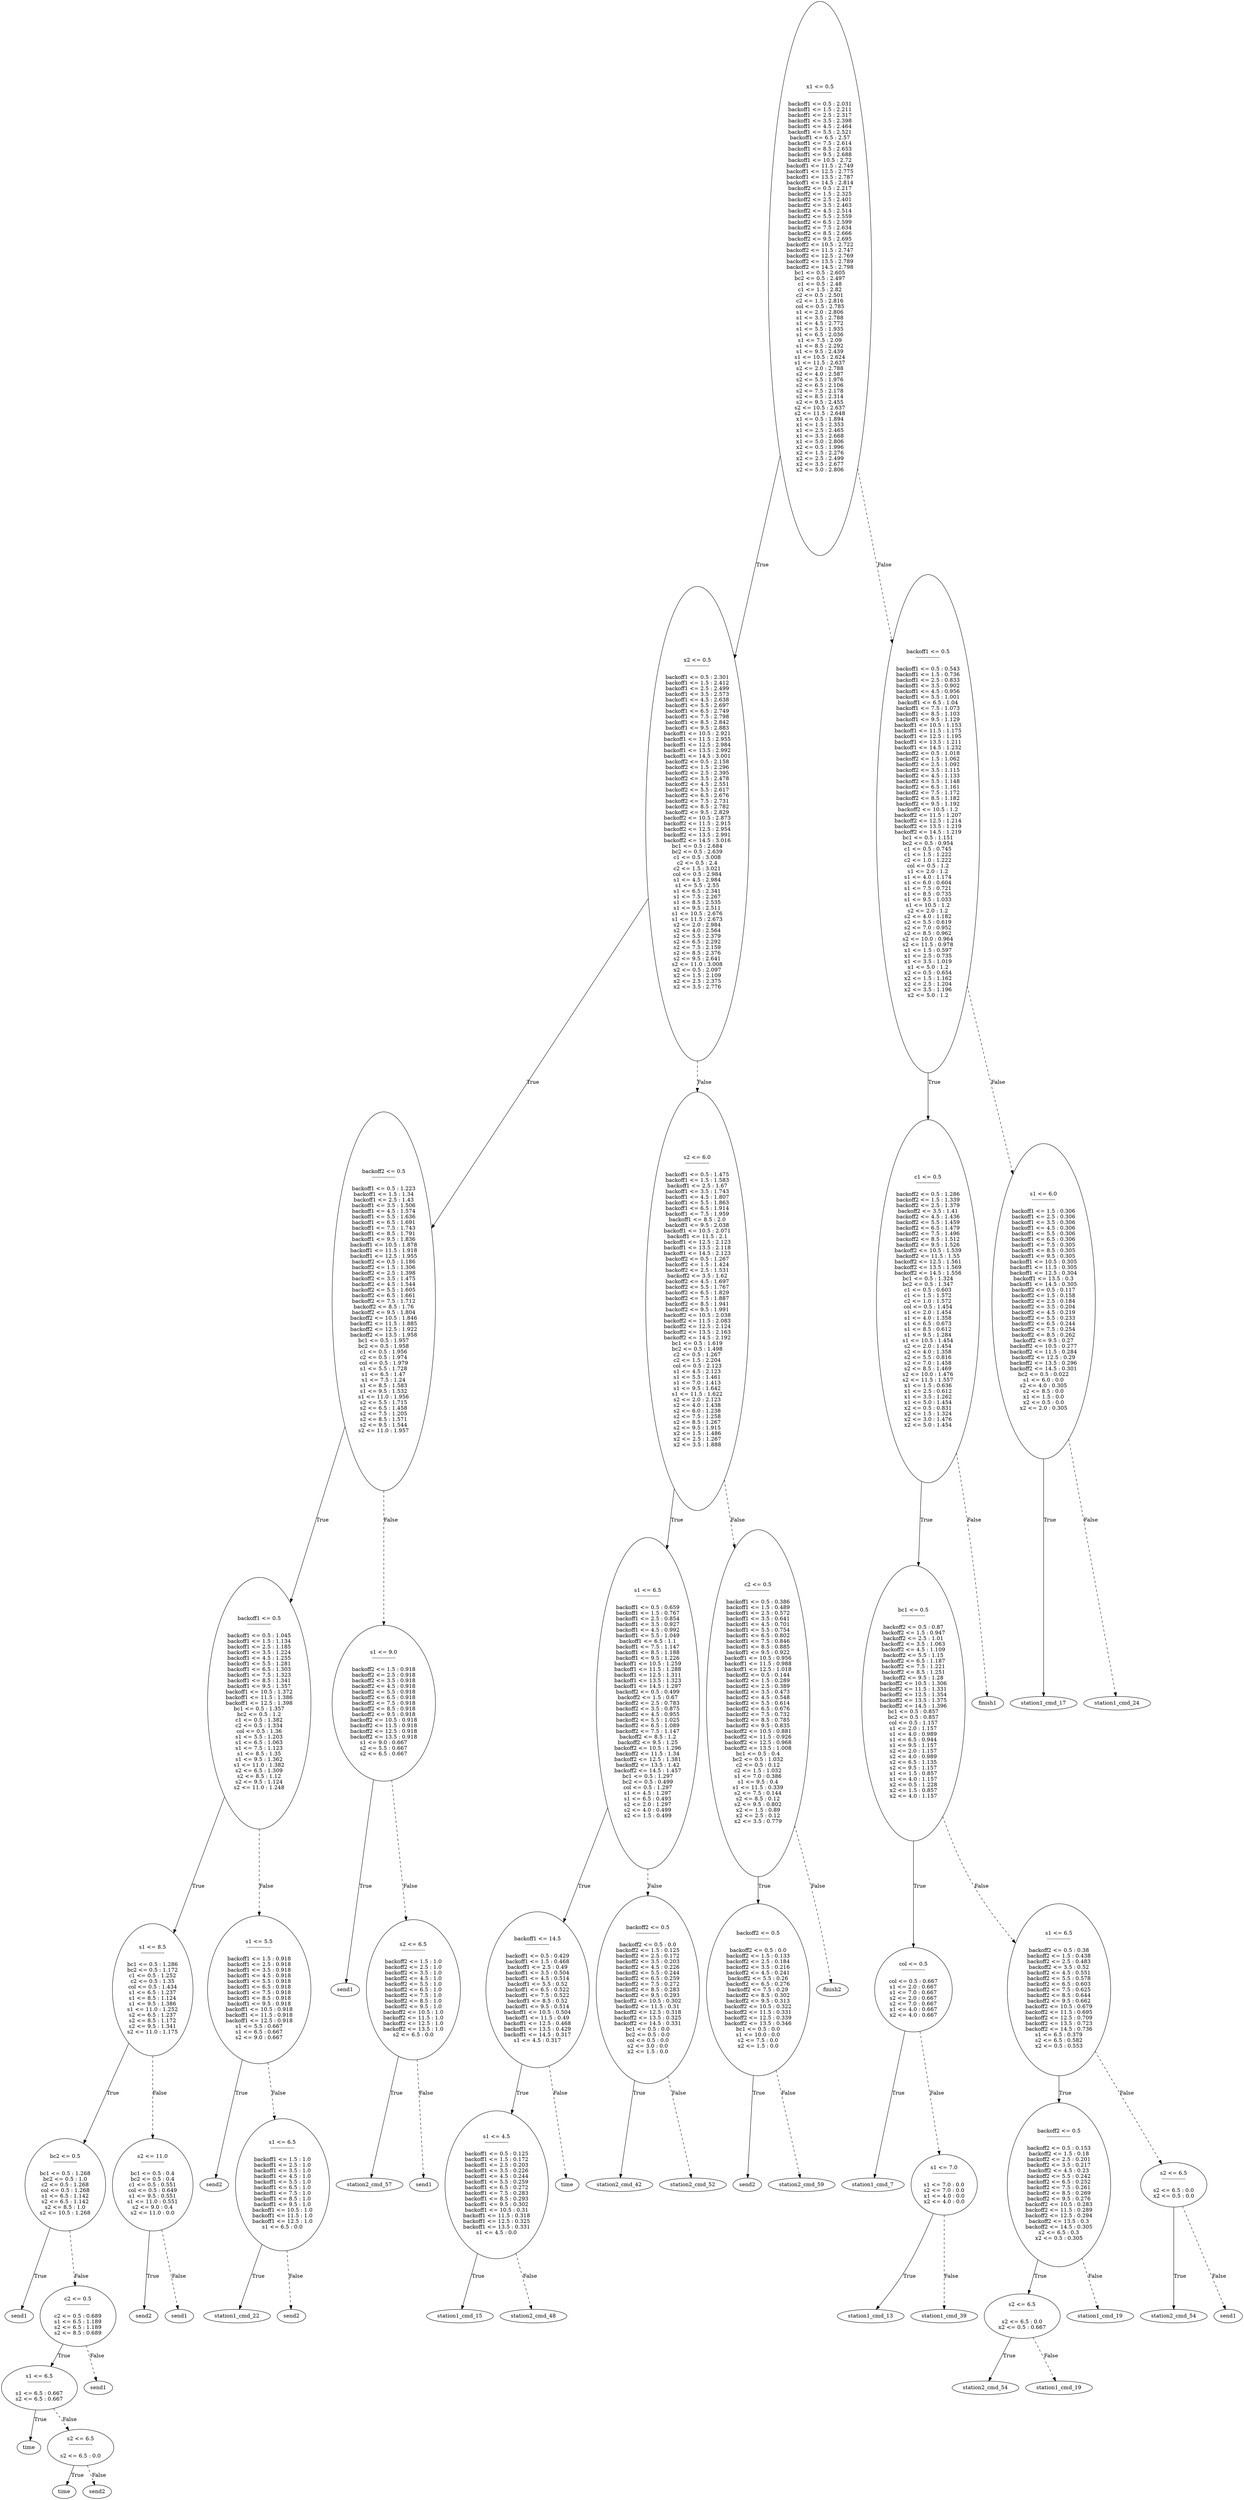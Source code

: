 digraph {
0 [label="x1 <= 0.5
--------------

backoff1 <= 0.5 : 2.031
backoff1 <= 1.5 : 2.211
backoff1 <= 2.5 : 2.317
backoff1 <= 3.5 : 2.398
backoff1 <= 4.5 : 2.464
backoff1 <= 5.5 : 2.521
backoff1 <= 6.5 : 2.57
backoff1 <= 7.5 : 2.614
backoff1 <= 8.5 : 2.653
backoff1 <= 9.5 : 2.688
backoff1 <= 10.5 : 2.72
backoff1 <= 11.5 : 2.749
backoff1 <= 12.5 : 2.775
backoff1 <= 13.5 : 2.787
backoff1 <= 14.5 : 2.814
backoff2 <= 0.5 : 2.217
backoff2 <= 1.5 : 2.325
backoff2 <= 2.5 : 2.401
backoff2 <= 3.5 : 2.463
backoff2 <= 4.5 : 2.514
backoff2 <= 5.5 : 2.559
backoff2 <= 6.5 : 2.599
backoff2 <= 7.5 : 2.634
backoff2 <= 8.5 : 2.666
backoff2 <= 9.5 : 2.695
backoff2 <= 10.5 : 2.722
backoff2 <= 11.5 : 2.747
backoff2 <= 12.5 : 2.769
backoff2 <= 13.5 : 2.789
backoff2 <= 14.5 : 2.798
bc1 <= 0.5 : 2.605
bc2 <= 0.5 : 2.497
c1 <= 0.5 : 2.48
c1 <= 1.5 : 2.82
c2 <= 0.5 : 2.501
c2 <= 1.5 : 2.816
col <= 0.5 : 2.785
s1 <= 2.0 : 2.806
s1 <= 3.5 : 2.788
s1 <= 4.5 : 2.772
s1 <= 5.5 : 1.935
s1 <= 6.5 : 2.036
s1 <= 7.5 : 2.09
s1 <= 8.5 : 2.292
s1 <= 9.5 : 2.439
s1 <= 10.5 : 2.624
s1 <= 11.5 : 2.637
s2 <= 2.0 : 2.788
s2 <= 4.0 : 2.587
s2 <= 5.5 : 1.976
s2 <= 6.5 : 2.106
s2 <= 7.5 : 2.178
s2 <= 8.5 : 2.314
s2 <= 9.5 : 2.455
s2 <= 10.5 : 2.637
s2 <= 11.5 : 2.648
x1 <= 0.5 : 1.894
x1 <= 1.5 : 2.353
x1 <= 2.5 : 2.465
x1 <= 3.5 : 2.668
x1 <= 5.0 : 2.806
x2 <= 0.5 : 1.996
x2 <= 1.5 : 2.276
x2 <= 2.5 : 2.499
x2 <= 3.5 : 2.677
x2 <= 5.0 : 2.806"];
1 [label="x2 <= 0.5
--------------

backoff1 <= 0.5 : 2.301
backoff1 <= 1.5 : 2.412
backoff1 <= 2.5 : 2.499
backoff1 <= 3.5 : 2.573
backoff1 <= 4.5 : 2.638
backoff1 <= 5.5 : 2.697
backoff1 <= 6.5 : 2.749
backoff1 <= 7.5 : 2.798
backoff1 <= 8.5 : 2.842
backoff1 <= 9.5 : 2.883
backoff1 <= 10.5 : 2.921
backoff1 <= 11.5 : 2.955
backoff1 <= 12.5 : 2.984
backoff1 <= 13.5 : 2.992
backoff1 <= 14.5 : 3.001
backoff2 <= 0.5 : 2.158
backoff2 <= 1.5 : 2.296
backoff2 <= 2.5 : 2.395
backoff2 <= 3.5 : 2.478
backoff2 <= 4.5 : 2.551
backoff2 <= 5.5 : 2.617
backoff2 <= 6.5 : 2.676
backoff2 <= 7.5 : 2.731
backoff2 <= 8.5 : 2.782
backoff2 <= 9.5 : 2.829
backoff2 <= 10.5 : 2.873
backoff2 <= 11.5 : 2.915
backoff2 <= 12.5 : 2.954
backoff2 <= 13.5 : 2.991
backoff2 <= 14.5 : 3.016
bc1 <= 0.5 : 2.684
bc2 <= 0.5 : 2.639
c1 <= 0.5 : 3.008
c2 <= 0.5 : 2.4
c2 <= 1.5 : 3.021
col <= 0.5 : 2.984
s1 <= 4.5 : 2.984
s1 <= 5.5 : 2.55
s1 <= 6.5 : 2.341
s1 <= 7.5 : 2.267
s1 <= 8.5 : 2.535
s1 <= 9.5 : 2.511
s1 <= 10.5 : 2.676
s1 <= 11.5 : 2.673
s2 <= 2.0 : 2.984
s2 <= 4.0 : 2.564
s2 <= 5.5 : 2.379
s2 <= 6.5 : 2.292
s2 <= 7.5 : 2.159
s2 <= 8.5 : 2.376
s2 <= 9.5 : 2.641
s2 <= 11.0 : 3.008
x2 <= 0.5 : 2.097
x2 <= 1.5 : 2.109
x2 <= 2.5 : 2.375
x2 <= 3.5 : 2.776"];
2 [label="backoff2 <= 0.5
--------------

backoff1 <= 0.5 : 1.223
backoff1 <= 1.5 : 1.34
backoff1 <= 2.5 : 1.43
backoff1 <= 3.5 : 1.506
backoff1 <= 4.5 : 1.574
backoff1 <= 5.5 : 1.636
backoff1 <= 6.5 : 1.691
backoff1 <= 7.5 : 1.743
backoff1 <= 8.5 : 1.791
backoff1 <= 9.5 : 1.836
backoff1 <= 10.5 : 1.878
backoff1 <= 11.5 : 1.918
backoff1 <= 12.5 : 1.955
backoff2 <= 0.5 : 1.186
backoff2 <= 1.5 : 1.306
backoff2 <= 2.5 : 1.398
backoff2 <= 3.5 : 1.475
backoff2 <= 4.5 : 1.544
backoff2 <= 5.5 : 1.605
backoff2 <= 6.5 : 1.661
backoff2 <= 7.5 : 1.712
backoff2 <= 8.5 : 1.76
backoff2 <= 9.5 : 1.804
backoff2 <= 10.5 : 1.846
backoff2 <= 11.5 : 1.885
backoff2 <= 12.5 : 1.922
backoff2 <= 13.5 : 1.958
bc1 <= 0.5 : 1.957
bc2 <= 0.5 : 1.958
c1 <= 0.5 : 1.956
c2 <= 0.5 : 1.974
col <= 0.5 : 1.979
s1 <= 5.5 : 1.728
s1 <= 6.5 : 1.47
s1 <= 7.5 : 1.24
s1 <= 8.5 : 1.583
s1 <= 9.5 : 1.532
s1 <= 11.0 : 1.956
s2 <= 5.5 : 1.715
s2 <= 6.5 : 1.458
s2 <= 7.5 : 1.205
s2 <= 8.5 : 1.571
s2 <= 9.5 : 1.544
s2 <= 11.0 : 1.957"];
3 [label="backoff1 <= 0.5
--------------

backoff1 <= 0.5 : 1.045
backoff1 <= 1.5 : 1.134
backoff1 <= 2.5 : 1.185
backoff1 <= 3.5 : 1.224
backoff1 <= 4.5 : 1.255
backoff1 <= 5.5 : 1.281
backoff1 <= 6.5 : 1.303
backoff1 <= 7.5 : 1.323
backoff1 <= 8.5 : 1.341
backoff1 <= 9.5 : 1.357
backoff1 <= 10.5 : 1.372
backoff1 <= 11.5 : 1.386
backoff1 <= 12.5 : 1.398
bc1 <= 0.5 : 1.357
bc2 <= 0.5 : 1.2
c1 <= 0.5 : 1.382
c2 <= 0.5 : 1.334
col <= 0.5 : 1.36
s1 <= 5.5 : 1.203
s1 <= 6.5 : 1.063
s1 <= 7.5 : 1.123
s1 <= 8.5 : 1.35
s1 <= 9.5 : 1.362
s1 <= 11.0 : 1.382
s2 <= 6.5 : 1.309
s2 <= 8.5 : 1.12
s2 <= 9.5 : 1.124
s2 <= 11.0 : 1.248"];
4 [label="s1 <= 8.5
--------------

bc1 <= 0.5 : 1.286
bc2 <= 0.5 : 1.172
c1 <= 0.5 : 1.252
c2 <= 0.5 : 1.35
col <= 0.5 : 1.434
s1 <= 6.5 : 1.237
s1 <= 8.5 : 1.124
s1 <= 9.5 : 1.386
s1 <= 11.0 : 1.252
s2 <= 6.5 : 1.237
s2 <= 8.5 : 1.172
s2 <= 9.5 : 1.341
s2 <= 11.0 : 1.175"];
5 [label="bc2 <= 0.5
--------------

bc1 <= 0.5 : 1.268
bc2 <= 0.5 : 1.0
c2 <= 0.5 : 1.268
col <= 0.5 : 1.268
s1 <= 6.5 : 1.142
s2 <= 6.5 : 1.142
s2 <= 8.5 : 1.0
s2 <= 10.5 : 1.268"];
6 [label="send1"];
5 -> 6 [label="True"];
7 [label="c2 <= 0.5
--------------

c2 <= 0.5 : 0.689
s1 <= 6.5 : 1.189
s2 <= 6.5 : 1.189
s2 <= 8.5 : 0.689"];
8 [label="s1 <= 6.5
--------------

s1 <= 6.5 : 0.667
s2 <= 6.5 : 0.667"];
9 [label="time"];
8 -> 9 [label="True"];
10 [label="s2 <= 6.5
--------------

s2 <= 6.5 : 0.0"];
11 [label="time"];
10 -> 11 [label="True"];
12 [label="send2"];
10 -> 12 [style="dashed", label="False"];
8 -> 10 [style="dashed", label="False"];
7 -> 8 [label="True"];
13 [label="send1"];
7 -> 13 [style="dashed", label="False"];
5 -> 7 [style="dashed", label="False"];
4 -> 5 [label="True"];
14 [label="s2 <= 11.0
--------------

bc1 <= 0.5 : 0.4
bc2 <= 0.5 : 0.4
c1 <= 0.5 : 0.551
col <= 0.5 : 0.649
s1 <= 9.5 : 0.551
s1 <= 11.0 : 0.551
s2 <= 9.0 : 0.4
s2 <= 11.0 : 0.0"];
15 [label="send2"];
14 -> 15 [label="True"];
16 [label="send1"];
14 -> 16 [style="dashed", label="False"];
4 -> 14 [style="dashed", label="False"];
3 -> 4 [label="True"];
17 [label="s1 <= 5.5
--------------

backoff1 <= 1.5 : 0.918
backoff1 <= 2.5 : 0.918
backoff1 <= 3.5 : 0.918
backoff1 <= 4.5 : 0.918
backoff1 <= 5.5 : 0.918
backoff1 <= 6.5 : 0.918
backoff1 <= 7.5 : 0.918
backoff1 <= 8.5 : 0.918
backoff1 <= 9.5 : 0.918
backoff1 <= 10.5 : 0.918
backoff1 <= 11.5 : 0.918
backoff1 <= 12.5 : 0.918
s1 <= 5.5 : 0.667
s1 <= 6.5 : 0.667
s2 <= 9.0 : 0.667"];
18 [label="send2"];
17 -> 18 [label="True"];
19 [label="s1 <= 6.5
--------------

backoff1 <= 1.5 : 1.0
backoff1 <= 2.5 : 1.0
backoff1 <= 3.5 : 1.0
backoff1 <= 4.5 : 1.0
backoff1 <= 5.5 : 1.0
backoff1 <= 6.5 : 1.0
backoff1 <= 7.5 : 1.0
backoff1 <= 8.5 : 1.0
backoff1 <= 9.5 : 1.0
backoff1 <= 10.5 : 1.0
backoff1 <= 11.5 : 1.0
backoff1 <= 12.5 : 1.0
s1 <= 6.5 : 0.0"];
20 [label="station1_cmd_22"];
19 -> 20 [label="True"];
21 [label="send2"];
19 -> 21 [style="dashed", label="False"];
17 -> 19 [style="dashed", label="False"];
3 -> 17 [style="dashed", label="False"];
2 -> 3 [label="True"];
22 [label="s1 <= 9.0
--------------

backoff2 <= 1.5 : 0.918
backoff2 <= 2.5 : 0.918
backoff2 <= 3.5 : 0.918
backoff2 <= 4.5 : 0.918
backoff2 <= 5.5 : 0.918
backoff2 <= 6.5 : 0.918
backoff2 <= 7.5 : 0.918
backoff2 <= 8.5 : 0.918
backoff2 <= 9.5 : 0.918
backoff2 <= 10.5 : 0.918
backoff2 <= 11.5 : 0.918
backoff2 <= 12.5 : 0.918
backoff2 <= 13.5 : 0.918
s1 <= 9.0 : 0.667
s2 <= 5.5 : 0.667
s2 <= 6.5 : 0.667"];
23 [label="send1"];
22 -> 23 [label="True"];
24 [label="s2 <= 6.5
--------------

backoff2 <= 1.5 : 1.0
backoff2 <= 2.5 : 1.0
backoff2 <= 3.5 : 1.0
backoff2 <= 4.5 : 1.0
backoff2 <= 5.5 : 1.0
backoff2 <= 6.5 : 1.0
backoff2 <= 7.5 : 1.0
backoff2 <= 8.5 : 1.0
backoff2 <= 9.5 : 1.0
backoff2 <= 10.5 : 1.0
backoff2 <= 11.5 : 1.0
backoff2 <= 12.5 : 1.0
backoff2 <= 13.5 : 1.0
s2 <= 6.5 : 0.0"];
25 [label="station2_cmd_57"];
24 -> 25 [label="True"];
26 [label="send1"];
24 -> 26 [style="dashed", label="False"];
22 -> 24 [style="dashed", label="False"];
2 -> 22 [style="dashed", label="False"];
1 -> 2 [label="True"];
27 [label="s2 <= 6.0
--------------

backoff1 <= 0.5 : 1.475
backoff1 <= 1.5 : 1.583
backoff1 <= 2.5 : 1.67
backoff1 <= 3.5 : 1.743
backoff1 <= 4.5 : 1.807
backoff1 <= 5.5 : 1.863
backoff1 <= 6.5 : 1.914
backoff1 <= 7.5 : 1.959
backoff1 <= 8.5 : 2.0
backoff1 <= 9.5 : 2.038
backoff1 <= 10.5 : 2.071
backoff1 <= 11.5 : 2.1
backoff1 <= 12.5 : 2.123
backoff1 <= 13.5 : 2.118
backoff1 <= 14.5 : 2.123
backoff2 <= 0.5 : 1.267
backoff2 <= 1.5 : 1.424
backoff2 <= 2.5 : 1.531
backoff2 <= 3.5 : 1.62
backoff2 <= 4.5 : 1.697
backoff2 <= 5.5 : 1.767
backoff2 <= 6.5 : 1.829
backoff2 <= 7.5 : 1.887
backoff2 <= 8.5 : 1.941
backoff2 <= 9.5 : 1.991
backoff2 <= 10.5 : 2.038
backoff2 <= 11.5 : 2.083
backoff2 <= 12.5 : 2.124
backoff2 <= 13.5 : 2.163
backoff2 <= 14.5 : 2.192
bc1 <= 0.5 : 1.619
bc2 <= 0.5 : 1.498
c2 <= 0.5 : 1.267
c2 <= 1.5 : 2.204
col <= 0.5 : 2.123
s1 <= 4.5 : 2.123
s1 <= 5.5 : 1.461
s1 <= 7.0 : 1.413
s1 <= 9.5 : 1.642
s1 <= 11.5 : 1.622
s2 <= 2.0 : 2.123
s2 <= 4.0 : 1.438
s2 <= 6.0 : 1.238
s2 <= 7.5 : 1.258
s2 <= 8.5 : 1.267
s2 <= 9.5 : 1.915
x2 <= 1.5 : 1.486
x2 <= 2.5 : 1.267
x2 <= 3.5 : 1.888"];
28 [label="s1 <= 6.5
--------------

backoff1 <= 0.5 : 0.659
backoff1 <= 1.5 : 0.767
backoff1 <= 2.5 : 0.854
backoff1 <= 3.5 : 0.927
backoff1 <= 4.5 : 0.992
backoff1 <= 5.5 : 1.049
backoff1 <= 6.5 : 1.1
backoff1 <= 7.5 : 1.147
backoff1 <= 8.5 : 1.188
backoff1 <= 9.5 : 1.226
backoff1 <= 10.5 : 1.259
backoff1 <= 11.5 : 1.288
backoff1 <= 12.5 : 1.311
backoff1 <= 13.5 : 1.323
backoff1 <= 14.5 : 1.297
backoff2 <= 0.5 : 0.499
backoff2 <= 1.5 : 0.67
backoff2 <= 2.5 : 0.783
backoff2 <= 3.5 : 0.875
backoff2 <= 4.5 : 0.955
backoff2 <= 5.5 : 1.025
backoff2 <= 6.5 : 1.089
backoff2 <= 7.5 : 1.147
backoff2 <= 8.5 : 1.2
backoff2 <= 9.5 : 1.25
backoff2 <= 10.5 : 1.296
backoff2 <= 11.5 : 1.34
backoff2 <= 12.5 : 1.381
backoff2 <= 13.5 : 1.42
backoff2 <= 14.5 : 1.457
bc1 <= 0.5 : 1.297
bc2 <= 0.5 : 0.499
col <= 0.5 : 1.297
s1 <= 4.5 : 1.297
s1 <= 6.5 : 0.493
s2 <= 2.0 : 1.297
s2 <= 4.0 : 0.499
x2 <= 1.5 : 0.499"];
29 [label="backoff1 <= 14.5
--------------

backoff1 <= 0.5 : 0.429
backoff1 <= 1.5 : 0.468
backoff1 <= 2.5 : 0.49
backoff1 <= 3.5 : 0.504
backoff1 <= 4.5 : 0.514
backoff1 <= 5.5 : 0.52
backoff1 <= 6.5 : 0.522
backoff1 <= 7.5 : 0.522
backoff1 <= 8.5 : 0.52
backoff1 <= 9.5 : 0.514
backoff1 <= 10.5 : 0.504
backoff1 <= 11.5 : 0.49
backoff1 <= 12.5 : 0.468
backoff1 <= 13.5 : 0.429
backoff1 <= 14.5 : 0.317
s1 <= 4.5 : 0.317"];
30 [label="s1 <= 4.5
--------------

backoff1 <= 0.5 : 0.125
backoff1 <= 1.5 : 0.172
backoff1 <= 2.5 : 0.203
backoff1 <= 3.5 : 0.226
backoff1 <= 4.5 : 0.244
backoff1 <= 5.5 : 0.259
backoff1 <= 6.5 : 0.272
backoff1 <= 7.5 : 0.283
backoff1 <= 8.5 : 0.293
backoff1 <= 9.5 : 0.302
backoff1 <= 10.5 : 0.31
backoff1 <= 11.5 : 0.318
backoff1 <= 12.5 : 0.325
backoff1 <= 13.5 : 0.331
s1 <= 4.5 : 0.0"];
31 [label="station1_cmd_15"];
30 -> 31 [label="True"];
32 [label="station2_cmd_48"];
30 -> 32 [style="dashed", label="False"];
29 -> 30 [label="True"];
33 [label="time"];
29 -> 33 [style="dashed", label="False"];
28 -> 29 [label="True"];
34 [label="backoff2 <= 0.5
--------------

backoff2 <= 0.5 : 0.0
backoff2 <= 1.5 : 0.125
backoff2 <= 2.5 : 0.172
backoff2 <= 3.5 : 0.203
backoff2 <= 4.5 : 0.226
backoff2 <= 5.5 : 0.244
backoff2 <= 6.5 : 0.259
backoff2 <= 7.5 : 0.272
backoff2 <= 8.5 : 0.283
backoff2 <= 9.5 : 0.293
backoff2 <= 10.5 : 0.302
backoff2 <= 11.5 : 0.31
backoff2 <= 12.5 : 0.318
backoff2 <= 13.5 : 0.325
backoff2 <= 14.5 : 0.331
bc1 <= 0.5 : 0.0
bc2 <= 0.5 : 0.0
col <= 0.5 : 0.0
s2 <= 3.0 : 0.0
x2 <= 1.5 : 0.0"];
35 [label="station2_cmd_42"];
34 -> 35 [label="True"];
36 [label="station2_cmd_52"];
34 -> 36 [style="dashed", label="False"];
28 -> 34 [style="dashed", label="False"];
27 -> 28 [label="True"];
37 [label="c2 <= 0.5
--------------

backoff1 <= 0.5 : 0.386
backoff1 <= 1.5 : 0.489
backoff1 <= 2.5 : 0.572
backoff1 <= 3.5 : 0.641
backoff1 <= 4.5 : 0.701
backoff1 <= 5.5 : 0.754
backoff1 <= 6.5 : 0.802
backoff1 <= 7.5 : 0.846
backoff1 <= 8.5 : 0.885
backoff1 <= 9.5 : 0.922
backoff1 <= 10.5 : 0.956
backoff1 <= 11.5 : 0.988
backoff1 <= 12.5 : 1.018
backoff2 <= 0.5 : 0.144
backoff2 <= 1.5 : 0.289
backoff2 <= 2.5 : 0.389
backoff2 <= 3.5 : 0.473
backoff2 <= 4.5 : 0.548
backoff2 <= 5.5 : 0.614
backoff2 <= 6.5 : 0.676
backoff2 <= 7.5 : 0.732
backoff2 <= 8.5 : 0.785
backoff2 <= 9.5 : 0.835
backoff2 <= 10.5 : 0.881
backoff2 <= 11.5 : 0.926
backoff2 <= 12.5 : 0.968
backoff2 <= 13.5 : 1.008
bc1 <= 0.5 : 0.4
bc2 <= 0.5 : 1.032
c2 <= 0.5 : 0.12
c2 <= 1.5 : 1.032
s1 <= 7.0 : 0.386
s1 <= 9.5 : 0.4
s1 <= 11.5 : 0.339
s2 <= 7.5 : 0.144
s2 <= 8.5 : 0.12
s2 <= 9.5 : 0.802
x2 <= 1.5 : 0.89
x2 <= 2.5 : 0.12
x2 <= 3.5 : 0.779"];
38 [label="backoff2 <= 0.5
--------------

backoff2 <= 0.5 : 0.0
backoff2 <= 1.5 : 0.133
backoff2 <= 2.5 : 0.184
backoff2 <= 3.5 : 0.216
backoff2 <= 4.5 : 0.241
backoff2 <= 5.5 : 0.26
backoff2 <= 6.5 : 0.276
backoff2 <= 7.5 : 0.29
backoff2 <= 8.5 : 0.302
backoff2 <= 9.5 : 0.313
backoff2 <= 10.5 : 0.322
backoff2 <= 11.5 : 0.331
backoff2 <= 12.5 : 0.339
backoff2 <= 13.5 : 0.346
bc1 <= 0.5 : 0.0
s1 <= 10.0 : 0.0
s2 <= 7.5 : 0.0
x2 <= 1.5 : 0.0"];
39 [label="send2"];
38 -> 39 [label="True"];
40 [label="station2_cmd_59"];
38 -> 40 [style="dashed", label="False"];
37 -> 38 [label="True"];
41 [label="finish2"];
37 -> 41 [style="dashed", label="False"];
27 -> 37 [style="dashed", label="False"];
1 -> 27 [style="dashed", label="False"];
0 -> 1 [label="True"];
42 [label="backoff1 <= 0.5
--------------

backoff1 <= 0.5 : 0.543
backoff1 <= 1.5 : 0.736
backoff1 <= 2.5 : 0.833
backoff1 <= 3.5 : 0.902
backoff1 <= 4.5 : 0.956
backoff1 <= 5.5 : 1.001
backoff1 <= 6.5 : 1.04
backoff1 <= 7.5 : 1.073
backoff1 <= 8.5 : 1.103
backoff1 <= 9.5 : 1.129
backoff1 <= 10.5 : 1.153
backoff1 <= 11.5 : 1.175
backoff1 <= 12.5 : 1.195
backoff1 <= 13.5 : 1.211
backoff1 <= 14.5 : 1.232
backoff2 <= 0.5 : 1.018
backoff2 <= 1.5 : 1.062
backoff2 <= 2.5 : 1.092
backoff2 <= 3.5 : 1.115
backoff2 <= 4.5 : 1.133
backoff2 <= 5.5 : 1.148
backoff2 <= 6.5 : 1.161
backoff2 <= 7.5 : 1.172
backoff2 <= 8.5 : 1.182
backoff2 <= 9.5 : 1.192
backoff2 <= 10.5 : 1.2
backoff2 <= 11.5 : 1.207
backoff2 <= 12.5 : 1.214
backoff2 <= 13.5 : 1.219
backoff2 <= 14.5 : 1.219
bc1 <= 0.5 : 1.151
bc2 <= 0.5 : 0.954
c1 <= 0.5 : 0.745
c1 <= 1.5 : 1.222
c2 <= 1.0 : 1.222
col <= 0.5 : 1.2
s1 <= 2.0 : 1.2
s1 <= 4.0 : 1.174
s1 <= 6.0 : 0.604
s1 <= 7.5 : 0.721
s1 <= 8.5 : 0.735
s1 <= 9.5 : 1.033
s1 <= 10.5 : 1.2
s2 <= 2.0 : 1.2
s2 <= 4.0 : 1.182
s2 <= 5.5 : 0.619
s2 <= 7.0 : 0.952
s2 <= 8.5 : 0.962
s2 <= 10.0 : 0.964
s2 <= 11.5 : 0.978
x1 <= 1.5 : 0.597
x1 <= 2.5 : 0.735
x1 <= 3.5 : 1.019
x1 <= 5.0 : 1.2
x2 <= 0.5 : 0.654
x2 <= 1.5 : 1.162
x2 <= 2.5 : 1.204
x2 <= 3.5 : 1.196
x2 <= 5.0 : 1.2"];
43 [label="c1 <= 0.5
--------------

backoff2 <= 0.5 : 1.286
backoff2 <= 1.5 : 1.339
backoff2 <= 2.5 : 1.379
backoff2 <= 3.5 : 1.41
backoff2 <= 4.5 : 1.436
backoff2 <= 5.5 : 1.459
backoff2 <= 6.5 : 1.479
backoff2 <= 7.5 : 1.496
backoff2 <= 8.5 : 1.512
backoff2 <= 9.5 : 1.526
backoff2 <= 10.5 : 1.539
backoff2 <= 11.5 : 1.55
backoff2 <= 12.5 : 1.561
backoff2 <= 13.5 : 1.569
backoff2 <= 14.5 : 1.556
bc1 <= 0.5 : 1.324
bc2 <= 0.5 : 1.347
c1 <= 0.5 : 0.603
c1 <= 1.5 : 1.572
c2 <= 1.0 : 1.572
col <= 0.5 : 1.454
s1 <= 2.0 : 1.454
s1 <= 4.0 : 1.358
s1 <= 6.5 : 0.673
s1 <= 8.5 : 0.612
s1 <= 9.5 : 1.284
s1 <= 10.5 : 1.454
s2 <= 2.0 : 1.454
s2 <= 4.0 : 1.358
s2 <= 5.5 : 0.816
s2 <= 7.0 : 1.458
s2 <= 8.5 : 1.469
s2 <= 10.0 : 1.476
s2 <= 11.5 : 1.557
x1 <= 1.5 : 0.636
x1 <= 2.5 : 0.612
x1 <= 3.5 : 1.262
x1 <= 5.0 : 1.454
x2 <= 0.5 : 0.831
x2 <= 1.5 : 1.324
x2 <= 3.0 : 1.476
x2 <= 5.0 : 1.454"];
44 [label="bc1 <= 0.5
--------------

backoff2 <= 0.5 : 0.87
backoff2 <= 1.5 : 0.947
backoff2 <= 2.5 : 1.01
backoff2 <= 3.5 : 1.063
backoff2 <= 4.5 : 1.109
backoff2 <= 5.5 : 1.15
backoff2 <= 6.5 : 1.187
backoff2 <= 7.5 : 1.221
backoff2 <= 8.5 : 1.251
backoff2 <= 9.5 : 1.28
backoff2 <= 10.5 : 1.306
backoff2 <= 11.5 : 1.331
backoff2 <= 12.5 : 1.354
backoff2 <= 13.5 : 1.375
backoff2 <= 14.5 : 1.396
bc1 <= 0.5 : 0.857
bc2 <= 0.5 : 0.857
col <= 0.5 : 1.157
s1 <= 2.0 : 1.157
s1 <= 4.0 : 0.989
s1 <= 6.5 : 0.944
s1 <= 9.5 : 1.157
s2 <= 2.0 : 1.157
s2 <= 4.0 : 0.989
s2 <= 6.5 : 1.135
s2 <= 9.5 : 1.157
x1 <= 1.5 : 0.857
x1 <= 4.0 : 1.157
x2 <= 0.5 : 1.228
x2 <= 1.5 : 0.857
x2 <= 4.0 : 1.157"];
45 [label="col <= 0.5
--------------

col <= 0.5 : 0.667
s1 <= 2.0 : 0.667
s1 <= 7.0 : 0.667
s2 <= 2.0 : 0.667
s2 <= 7.0 : 0.667
x1 <= 4.0 : 0.667
x2 <= 4.0 : 0.667"];
46 [label="station1_cmd_7"];
45 -> 46 [label="True"];
47 [label="s1 <= 7.0
--------------

s1 <= 7.0 : 0.0
s2 <= 7.0 : 0.0
x1 <= 4.0 : 0.0
x2 <= 4.0 : 0.0"];
48 [label="station1_cmd_13"];
47 -> 48 [label="True"];
49 [label="station1_cmd_39"];
47 -> 49 [style="dashed", label="False"];
45 -> 47 [style="dashed", label="False"];
44 -> 45 [label="True"];
50 [label="s1 <= 6.5
--------------

backoff2 <= 0.5 : 0.38
backoff2 <= 1.5 : 0.438
backoff2 <= 2.5 : 0.483
backoff2 <= 3.5 : 0.52
backoff2 <= 4.5 : 0.551
backoff2 <= 5.5 : 0.578
backoff2 <= 6.5 : 0.603
backoff2 <= 7.5 : 0.625
backoff2 <= 8.5 : 0.644
backoff2 <= 9.5 : 0.662
backoff2 <= 10.5 : 0.679
backoff2 <= 11.5 : 0.695
backoff2 <= 12.5 : 0.709
backoff2 <= 13.5 : 0.723
backoff2 <= 14.5 : 0.736
s1 <= 6.5 : 0.379
s2 <= 6.5 : 0.582
x2 <= 0.5 : 0.553"];
51 [label="backoff2 <= 0.5
--------------

backoff2 <= 0.5 : 0.153
backoff2 <= 1.5 : 0.18
backoff2 <= 2.5 : 0.201
backoff2 <= 3.5 : 0.217
backoff2 <= 4.5 : 0.23
backoff2 <= 5.5 : 0.242
backoff2 <= 6.5 : 0.252
backoff2 <= 7.5 : 0.261
backoff2 <= 8.5 : 0.269
backoff2 <= 9.5 : 0.276
backoff2 <= 10.5 : 0.283
backoff2 <= 11.5 : 0.289
backoff2 <= 12.5 : 0.294
backoff2 <= 13.5 : 0.3
backoff2 <= 14.5 : 0.305
s2 <= 6.5 : 0.3
x2 <= 0.5 : 0.305"];
52 [label="s2 <= 6.5
--------------

s2 <= 6.5 : 0.0
x2 <= 0.5 : 0.667"];
53 [label="station2_cmd_54"];
52 -> 53 [label="True"];
54 [label="station1_cmd_19"];
52 -> 54 [style="dashed", label="False"];
51 -> 52 [label="True"];
55 [label="station1_cmd_19"];
51 -> 55 [style="dashed", label="False"];
50 -> 51 [label="True"];
56 [label="s2 <= 6.5
--------------

s2 <= 6.5 : 0.0
x2 <= 0.5 : 0.0"];
57 [label="station2_cmd_54"];
56 -> 57 [label="True"];
58 [label="send1"];
56 -> 58 [style="dashed", label="False"];
50 -> 56 [style="dashed", label="False"];
44 -> 50 [style="dashed", label="False"];
43 -> 44 [label="True"];
59 [label="finish1"];
43 -> 59 [style="dashed", label="False"];
42 -> 43 [label="True"];
60 [label="s1 <= 6.0
--------------

backoff1 <= 1.5 : 0.306
backoff1 <= 2.5 : 0.306
backoff1 <= 3.5 : 0.306
backoff1 <= 4.5 : 0.306
backoff1 <= 5.5 : 0.306
backoff1 <= 6.5 : 0.306
backoff1 <= 7.5 : 0.305
backoff1 <= 8.5 : 0.305
backoff1 <= 9.5 : 0.305
backoff1 <= 10.5 : 0.305
backoff1 <= 11.5 : 0.305
backoff1 <= 12.5 : 0.304
backoff1 <= 13.5 : 0.3
backoff1 <= 14.5 : 0.305
backoff2 <= 0.5 : 0.117
backoff2 <= 1.5 : 0.158
backoff2 <= 2.5 : 0.184
backoff2 <= 3.5 : 0.204
backoff2 <= 4.5 : 0.219
backoff2 <= 5.5 : 0.233
backoff2 <= 6.5 : 0.244
backoff2 <= 7.5 : 0.254
backoff2 <= 8.5 : 0.262
backoff2 <= 9.5 : 0.27
backoff2 <= 10.5 : 0.277
backoff2 <= 11.5 : 0.284
backoff2 <= 12.5 : 0.29
backoff2 <= 13.5 : 0.296
backoff2 <= 14.5 : 0.301
bc2 <= 0.5 : 0.022
s1 <= 6.0 : 0.0
s2 <= 4.0 : 0.305
s2 <= 8.5 : 0.0
x1 <= 1.5 : 0.0
x2 <= 0.5 : 0.0
x2 <= 2.0 : 0.305"];
61 [label="station1_cmd_17"];
60 -> 61 [label="True"];
62 [label="station1_cmd_24"];
60 -> 62 [style="dashed", label="False"];
42 -> 60 [style="dashed", label="False"];
0 -> 42 [style="dashed", label="False"];

}